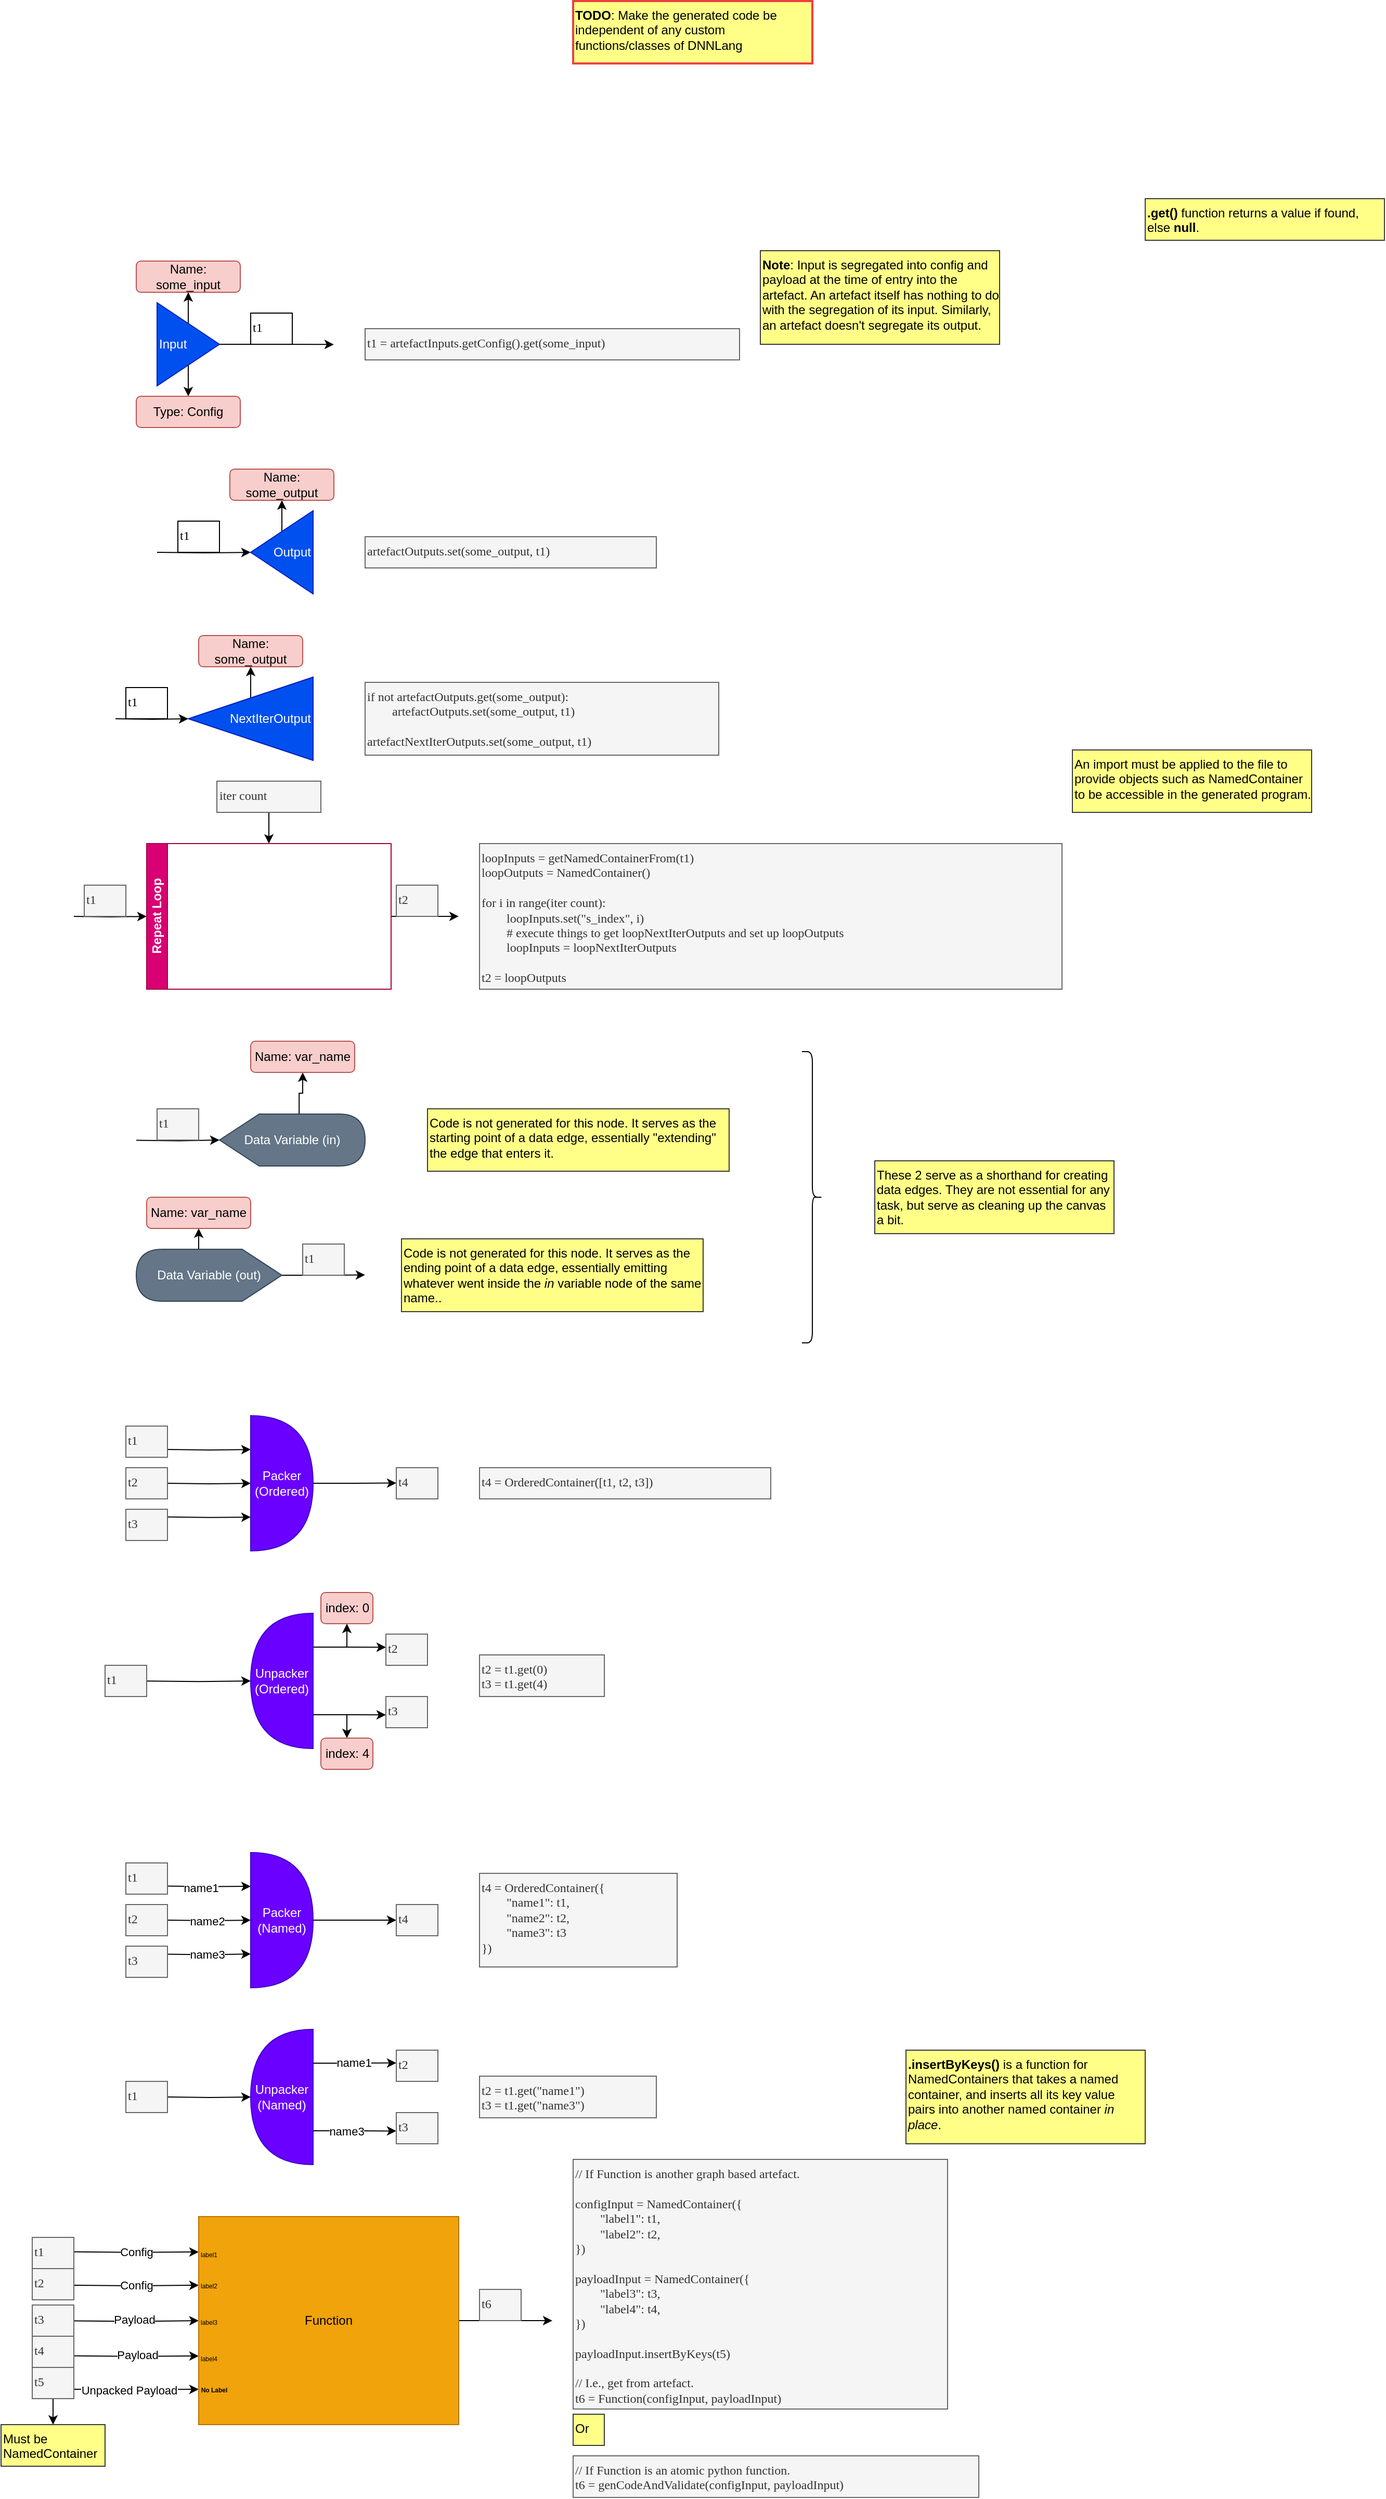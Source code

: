 <mxfile version="21.8.2" type="device">
  <diagram name="Page-1" id="nIpjQOiBv5imTvQujfP3">
    <mxGraphModel dx="677" dy="801" grid="1" gridSize="10" guides="1" tooltips="1" connect="1" arrows="1" fold="1" page="0" pageScale="1" pageWidth="850" pageHeight="1100" background="none" math="0" shadow="0">
      <root>
        <mxCell id="0" />
        <mxCell id="1" parent="0" />
        <mxCell id="iULWq3CGBZhYbpZMc_o--1" style="edgeStyle=orthogonalEdgeStyle;rounded=0;orthogonalLoop=1;jettySize=auto;html=1;exitX=1;exitY=0.5;exitDx=0;exitDy=0;" parent="1" source="eY1lrGhFP2gL3qBAUL6P-1" edge="1">
          <mxGeometry relative="1" as="geometry">
            <mxPoint x="370" y="240.19" as="targetPoint" />
          </mxGeometry>
        </mxCell>
        <mxCell id="iULWq3CGBZhYbpZMc_o--4" style="edgeStyle=orthogonalEdgeStyle;rounded=0;orthogonalLoop=1;jettySize=auto;html=1;exitX=0.5;exitY=0;exitDx=0;exitDy=0;" parent="1" source="eY1lrGhFP2gL3qBAUL6P-1" target="iULWq3CGBZhYbpZMc_o--3" edge="1">
          <mxGeometry relative="1" as="geometry" />
        </mxCell>
        <mxCell id="iULWq3CGBZhYbpZMc_o--6" style="edgeStyle=orthogonalEdgeStyle;rounded=0;orthogonalLoop=1;jettySize=auto;html=1;exitX=0.5;exitY=1;exitDx=0;exitDy=0;entryX=0.5;entryY=0;entryDx=0;entryDy=0;" parent="1" source="eY1lrGhFP2gL3qBAUL6P-1" target="iULWq3CGBZhYbpZMc_o--5" edge="1">
          <mxGeometry relative="1" as="geometry" />
        </mxCell>
        <mxCell id="eY1lrGhFP2gL3qBAUL6P-1" value="Input" style="triangle;whiteSpace=wrap;html=1;align=left;fillColor=#0050ef;fontColor=#ffffff;strokeColor=#001DBC;" parent="1" vertex="1">
          <mxGeometry x="200" y="200" width="60" height="80" as="geometry" />
        </mxCell>
        <mxCell id="iULWq3CGBZhYbpZMc_o--2" value="t1" style="text;html=1;strokeColor=default;fillColor=none;align=left;verticalAlign=top;whiteSpace=wrap;rounded=0;autosize=1;fontFamily=Lucida Console;" parent="1" vertex="1">
          <mxGeometry x="290" y="210" width="40" height="30" as="geometry" />
        </mxCell>
        <mxCell id="iULWq3CGBZhYbpZMc_o--3" value="Name: some_input" style="rounded=1;whiteSpace=wrap;html=1;fillColor=#f8cecc;strokeColor=#b85450;" parent="1" vertex="1">
          <mxGeometry x="180" y="160" width="100" height="30" as="geometry" />
        </mxCell>
        <mxCell id="iULWq3CGBZhYbpZMc_o--5" value="Type: Config" style="rounded=1;whiteSpace=wrap;html=1;fillColor=#f8cecc;strokeColor=#b85450;" parent="1" vertex="1">
          <mxGeometry x="180" y="290" width="100" height="30" as="geometry" />
        </mxCell>
        <mxCell id="iULWq3CGBZhYbpZMc_o--7" value="t1 = artefactInputs.getConfig().get(some_input)" style="text;html=1;align=left;verticalAlign=top;whiteSpace=wrap;rounded=0;autosize=1;fontFamily=Lucida Console;fillColor=#f5f5f5;fontColor=#333333;strokeColor=#666666;" parent="1" vertex="1">
          <mxGeometry x="400" y="225" width="360" height="30" as="geometry" />
        </mxCell>
        <mxCell id="iULWq3CGBZhYbpZMc_o--10" style="edgeStyle=orthogonalEdgeStyle;rounded=0;orthogonalLoop=1;jettySize=auto;html=1;exitX=0.5;exitY=1;exitDx=0;exitDy=0;entryX=0.5;entryY=1;entryDx=0;entryDy=0;" parent="1" source="iULWq3CGBZhYbpZMc_o--8" target="iULWq3CGBZhYbpZMc_o--9" edge="1">
          <mxGeometry relative="1" as="geometry" />
        </mxCell>
        <mxCell id="iULWq3CGBZhYbpZMc_o--12" style="edgeStyle=orthogonalEdgeStyle;rounded=0;orthogonalLoop=1;jettySize=auto;html=1;exitX=1;exitY=0.5;exitDx=0;exitDy=0;entryX=1;entryY=0.5;entryDx=0;entryDy=0;" parent="1" target="iULWq3CGBZhYbpZMc_o--8" edge="1">
          <mxGeometry relative="1" as="geometry">
            <mxPoint x="200.0" y="440.0" as="sourcePoint" />
          </mxGeometry>
        </mxCell>
        <mxCell id="iULWq3CGBZhYbpZMc_o--8" value="Output" style="triangle;whiteSpace=wrap;html=1;direction=west;align=right;fillColor=#0050ef;fontColor=#ffffff;strokeColor=#001DBC;" parent="1" vertex="1">
          <mxGeometry x="290" y="400" width="60" height="80" as="geometry" />
        </mxCell>
        <mxCell id="iULWq3CGBZhYbpZMc_o--9" value="Name: some_output" style="rounded=1;whiteSpace=wrap;html=1;fillColor=#f8cecc;strokeColor=#b85450;" parent="1" vertex="1">
          <mxGeometry x="270" y="360" width="100" height="30" as="geometry" />
        </mxCell>
        <mxCell id="iULWq3CGBZhYbpZMc_o--13" value="t1" style="text;html=1;strokeColor=default;fillColor=none;align=left;verticalAlign=top;whiteSpace=wrap;rounded=0;autosize=1;fontFamily=Lucida Console;" parent="1" vertex="1">
          <mxGeometry x="220" y="410" width="40" height="30" as="geometry" />
        </mxCell>
        <mxCell id="iULWq3CGBZhYbpZMc_o--15" value="&lt;b&gt;Note&lt;/b&gt;: Input is segregated into config and payload at the time of entry into the artefact. An artefact itself has nothing to do with the segregation of its input. Similarly, an artefact doesn&#39;t segregate its output." style="text;html=1;strokeColor=#36393d;fillColor=#ffff88;align=left;verticalAlign=top;whiteSpace=wrap;rounded=0;fixedWidth=1;autosize=1;" parent="1" vertex="1">
          <mxGeometry x="780" y="150" width="230" height="90" as="geometry" />
        </mxCell>
        <mxCell id="iULWq3CGBZhYbpZMc_o--19" value="artefactOutputs.set(some_output, t1)" style="text;html=1;align=left;verticalAlign=top;whiteSpace=wrap;rounded=0;autosize=1;fontFamily=Lucida Console;fillColor=#f5f5f5;fontColor=#333333;strokeColor=#666666;" parent="1" vertex="1">
          <mxGeometry x="400" y="425" width="280" height="30" as="geometry" />
        </mxCell>
        <mxCell id="iULWq3CGBZhYbpZMc_o--22" style="edgeStyle=orthogonalEdgeStyle;rounded=0;orthogonalLoop=1;jettySize=auto;html=1;exitX=0.5;exitY=1;exitDx=0;exitDy=0;entryX=0.5;entryY=1;entryDx=0;entryDy=0;" parent="1" source="iULWq3CGBZhYbpZMc_o--20" target="iULWq3CGBZhYbpZMc_o--21" edge="1">
          <mxGeometry relative="1" as="geometry" />
        </mxCell>
        <mxCell id="iULWq3CGBZhYbpZMc_o--23" style="edgeStyle=orthogonalEdgeStyle;rounded=0;orthogonalLoop=1;jettySize=auto;html=1;entryX=1;entryY=0.5;entryDx=0;entryDy=0;" parent="1" target="iULWq3CGBZhYbpZMc_o--20" edge="1">
          <mxGeometry relative="1" as="geometry">
            <mxPoint x="160" y="600" as="sourcePoint" />
          </mxGeometry>
        </mxCell>
        <mxCell id="iULWq3CGBZhYbpZMc_o--20" value="NextIterOutput" style="triangle;whiteSpace=wrap;html=1;direction=west;align=right;fillColor=#0050ef;fontColor=#ffffff;strokeColor=#001DBC;" parent="1" vertex="1">
          <mxGeometry x="230" y="560" width="120" height="80" as="geometry" />
        </mxCell>
        <mxCell id="iULWq3CGBZhYbpZMc_o--21" value="Name: some_output" style="rounded=1;whiteSpace=wrap;html=1;fillColor=#f8cecc;strokeColor=#b85450;" parent="1" vertex="1">
          <mxGeometry x="240" y="520" width="100" height="30" as="geometry" />
        </mxCell>
        <mxCell id="iULWq3CGBZhYbpZMc_o--24" value="t1" style="text;html=1;strokeColor=default;fillColor=none;align=left;verticalAlign=top;whiteSpace=wrap;rounded=0;autosize=1;fontFamily=Lucida Console;" parent="1" vertex="1">
          <mxGeometry x="170" y="570" width="40" height="30" as="geometry" />
        </mxCell>
        <mxCell id="iULWq3CGBZhYbpZMc_o--25" value="if not artefactOutputs.get(some_output):&lt;br&gt;&lt;span style=&quot;white-space: pre;&quot;&gt;&#x9;&lt;/span&gt;artefactOutputs.set(some_output, t1)&lt;br&gt;&lt;br&gt;artefactNextIterOutputs.set(some_output, t1)" style="text;html=1;align=left;verticalAlign=top;whiteSpace=wrap;rounded=0;autosize=1;fontFamily=Lucida Console;fillColor=#f5f5f5;fontColor=#333333;strokeColor=#666666;" parent="1" vertex="1">
          <mxGeometry x="400" y="565" width="340" height="70" as="geometry" />
        </mxCell>
        <mxCell id="iULWq3CGBZhYbpZMc_o--27" style="edgeStyle=orthogonalEdgeStyle;rounded=0;orthogonalLoop=1;jettySize=auto;html=1;entryX=0;entryY=0.5;entryDx=0;entryDy=0;" parent="1" target="iULWq3CGBZhYbpZMc_o--26" edge="1">
          <mxGeometry relative="1" as="geometry">
            <mxPoint x="120" y="790" as="sourcePoint" />
          </mxGeometry>
        </mxCell>
        <mxCell id="iULWq3CGBZhYbpZMc_o--30" style="edgeStyle=orthogonalEdgeStyle;rounded=0;orthogonalLoop=1;jettySize=auto;html=1;entryX=0.5;entryY=0;entryDx=0;entryDy=0;" parent="1" source="iULWq3CGBZhYbpZMc_o--31" target="iULWq3CGBZhYbpZMc_o--26" edge="1">
          <mxGeometry relative="1" as="geometry">
            <mxPoint x="307.676" y="690" as="sourcePoint" />
          </mxGeometry>
        </mxCell>
        <mxCell id="iULWq3CGBZhYbpZMc_o--32" style="edgeStyle=orthogonalEdgeStyle;rounded=0;orthogonalLoop=1;jettySize=auto;html=1;exitX=1;exitY=0.5;exitDx=0;exitDy=0;" parent="1" source="iULWq3CGBZhYbpZMc_o--26" edge="1">
          <mxGeometry relative="1" as="geometry">
            <mxPoint x="490" y="789.946" as="targetPoint" />
          </mxGeometry>
        </mxCell>
        <mxCell id="iULWq3CGBZhYbpZMc_o--26" value="Repeat Loop" style="swimlane;html=1;startSize=20;horizontal=0;childLayout=flowLayout;flowOrientation=west;resizable=1;interRankCellSpacing=50;containerType=tree;fontSize=12;container=1;autosize=0;fillColor=#d80073;fontColor=#ffffff;strokeColor=#A50040;" parent="1" vertex="1">
          <mxGeometry x="190" y="720" width="235" height="140" as="geometry" />
        </mxCell>
        <mxCell id="iULWq3CGBZhYbpZMc_o--29" value="t1" style="text;html=1;align=left;verticalAlign=top;whiteSpace=wrap;rounded=0;autosize=1;fontFamily=Lucida Console;fillColor=#f5f5f5;fontColor=#333333;strokeColor=#666666;" parent="1" vertex="1">
          <mxGeometry x="130" y="760" width="40" height="30" as="geometry" />
        </mxCell>
        <mxCell id="iULWq3CGBZhYbpZMc_o--31" value="iter count" style="text;html=1;align=left;verticalAlign=top;whiteSpace=wrap;rounded=0;autosize=1;fontFamily=Lucida Console;fillColor=#f5f5f5;fontColor=#333333;strokeColor=#666666;" parent="1" vertex="1">
          <mxGeometry x="257.5" y="660" width="100" height="30" as="geometry" />
        </mxCell>
        <mxCell id="iULWq3CGBZhYbpZMc_o--33" value="t2" style="text;html=1;align=left;verticalAlign=top;whiteSpace=wrap;rounded=0;autosize=1;fontFamily=Lucida Console;fillColor=#f5f5f5;fontColor=#333333;strokeColor=#666666;" parent="1" vertex="1">
          <mxGeometry x="430" y="760" width="40" height="30" as="geometry" />
        </mxCell>
        <mxCell id="KYDXhJNtzKRblSfzjD3v-1" value="loopInputs = getNamedContainerFrom(t1)&lt;br&gt;loopOutputs = NamedContainer()&lt;br&gt;&lt;br&gt;for i in range(iter count):&lt;br&gt;&lt;span style=&quot;white-space: pre;&quot;&gt;&#x9;&lt;/span&gt;loopInputs.set(&quot;s_index&quot;, i)&lt;br&gt;&lt;span style=&quot;white-space: pre;&quot;&gt;&#x9;&lt;/span&gt;# execute things to get loopNextIterOutputs and set up loopOutputs&lt;br&gt;&lt;span style=&quot;white-space: pre;&quot;&gt;&#x9;&lt;/span&gt;loopInputs = loopNextIterOutputs&lt;br&gt;&lt;br&gt;t2 = loopOutputs" style="text;html=1;align=left;verticalAlign=top;whiteSpace=wrap;rounded=0;autosize=1;fontFamily=Lucida Console;fillColor=#f5f5f5;fontColor=#333333;strokeColor=#666666;" vertex="1" parent="1">
          <mxGeometry x="510" y="720" width="560" height="140" as="geometry" />
        </mxCell>
        <mxCell id="KYDXhJNtzKRblSfzjD3v-3" value="An import must be applied to the file to provide objects such as NamedContainer to be accessible in the generated program." style="text;html=1;strokeColor=#36393d;fillColor=#ffff88;align=left;verticalAlign=top;whiteSpace=wrap;rounded=0;fixedWidth=1;autosize=1;" vertex="1" parent="1">
          <mxGeometry x="1080" y="630" width="230" height="60" as="geometry" />
        </mxCell>
        <mxCell id="KYDXhJNtzKRblSfzjD3v-5" style="edgeStyle=orthogonalEdgeStyle;rounded=0;orthogonalLoop=1;jettySize=auto;html=1;exitX=0;exitY=0.5;exitDx=0;exitDy=0;exitPerimeter=0;entryX=0;entryY=0.5;entryDx=0;entryDy=0;entryPerimeter=0;" edge="1" parent="1" target="KYDXhJNtzKRblSfzjD3v-4">
          <mxGeometry relative="1" as="geometry">
            <mxPoint x="180" y="1005.19" as="sourcePoint" />
          </mxGeometry>
        </mxCell>
        <mxCell id="KYDXhJNtzKRblSfzjD3v-7" style="edgeStyle=orthogonalEdgeStyle;rounded=0;orthogonalLoop=1;jettySize=auto;html=1;exitX=0;exitY=0;exitDx=76.591;exitDy=0;exitPerimeter=0;" edge="1" parent="1" source="KYDXhJNtzKRblSfzjD3v-4" target="KYDXhJNtzKRblSfzjD3v-6">
          <mxGeometry relative="1" as="geometry" />
        </mxCell>
        <mxCell id="KYDXhJNtzKRblSfzjD3v-4" value="Data Variable (in)" style="shape=display;whiteSpace=wrap;html=1;fillColor=#647687;strokeColor=#314354;fontColor=#ffffff;size=0.273;" vertex="1" parent="1">
          <mxGeometry x="260" y="980" width="140" height="50" as="geometry" />
        </mxCell>
        <mxCell id="KYDXhJNtzKRblSfzjD3v-6" value="Name: var_name" style="rounded=1;whiteSpace=wrap;html=1;fillColor=#f8cecc;strokeColor=#b85450;" vertex="1" parent="1">
          <mxGeometry x="290" y="910" width="100" height="30" as="geometry" />
        </mxCell>
        <mxCell id="KYDXhJNtzKRblSfzjD3v-12" value="Code is not generated for this node. It serves as the starting point of a data edge, essentially &quot;extending&quot; the edge that enters it." style="text;html=1;strokeColor=#36393d;fillColor=#ffff88;align=left;verticalAlign=top;whiteSpace=wrap;rounded=0;fixedWidth=1;autosize=1;" vertex="1" parent="1">
          <mxGeometry x="460" y="975" width="290" height="60" as="geometry" />
        </mxCell>
        <mxCell id="KYDXhJNtzKRblSfzjD3v-14" style="edgeStyle=orthogonalEdgeStyle;rounded=0;orthogonalLoop=1;jettySize=auto;html=1;exitX=0;exitY=0.5;exitDx=0;exitDy=0;exitPerimeter=0;" edge="1" parent="1" source="KYDXhJNtzKRblSfzjD3v-13">
          <mxGeometry relative="1" as="geometry">
            <mxPoint x="400" y="1134.714" as="targetPoint" />
          </mxGeometry>
        </mxCell>
        <mxCell id="KYDXhJNtzKRblSfzjD3v-16" style="edgeStyle=orthogonalEdgeStyle;rounded=0;orthogonalLoop=1;jettySize=auto;html=1;exitX=0;exitY=0;exitDx=76.591;exitDy=50;exitPerimeter=0;entryX=0.5;entryY=1;entryDx=0;entryDy=0;" edge="1" parent="1" source="KYDXhJNtzKRblSfzjD3v-13" target="KYDXhJNtzKRblSfzjD3v-15">
          <mxGeometry relative="1" as="geometry" />
        </mxCell>
        <mxCell id="KYDXhJNtzKRblSfzjD3v-13" value="Data Variable (out)" style="shape=display;whiteSpace=wrap;html=1;fillColor=#647687;strokeColor=#314354;fontColor=#ffffff;size=0.273;direction=west;" vertex="1" parent="1">
          <mxGeometry x="180" y="1110" width="140" height="50" as="geometry" />
        </mxCell>
        <mxCell id="KYDXhJNtzKRblSfzjD3v-15" value="Name: var_name" style="rounded=1;whiteSpace=wrap;html=1;fillColor=#f8cecc;strokeColor=#b85450;" vertex="1" parent="1">
          <mxGeometry x="190" y="1060" width="100" height="30" as="geometry" />
        </mxCell>
        <mxCell id="KYDXhJNtzKRblSfzjD3v-17" value="t1" style="text;html=1;align=left;verticalAlign=top;whiteSpace=wrap;rounded=0;autosize=1;fontFamily=Lucida Console;fillColor=#f5f5f5;fontColor=#333333;strokeColor=#666666;" vertex="1" parent="1">
          <mxGeometry x="200" y="975" width="40" height="30" as="geometry" />
        </mxCell>
        <mxCell id="KYDXhJNtzKRblSfzjD3v-18" value="t1" style="text;html=1;align=left;verticalAlign=top;whiteSpace=wrap;rounded=0;autosize=1;fontFamily=Lucida Console;fillColor=#f5f5f5;fontColor=#333333;strokeColor=#666666;" vertex="1" parent="1">
          <mxGeometry x="340" y="1105" width="40" height="30" as="geometry" />
        </mxCell>
        <mxCell id="KYDXhJNtzKRblSfzjD3v-19" value="Code is not generated for this node. It serves as the ending point of a data edge, essentially emitting whatever went inside the &lt;i&gt;in&lt;/i&gt;&amp;nbsp;variable node of the same name.." style="text;html=1;strokeColor=#36393d;fillColor=#ffff88;align=left;verticalAlign=top;whiteSpace=wrap;rounded=0;fixedWidth=1;autosize=1;" vertex="1" parent="1">
          <mxGeometry x="435" y="1100" width="290" height="70" as="geometry" />
        </mxCell>
        <mxCell id="KYDXhJNtzKRblSfzjD3v-20" value="" style="shape=curlyBracket;whiteSpace=wrap;html=1;rounded=1;flipH=1;labelPosition=right;verticalLabelPosition=middle;align=left;verticalAlign=middle;" vertex="1" parent="1">
          <mxGeometry x="820" y="920" width="20" height="280" as="geometry" />
        </mxCell>
        <mxCell id="KYDXhJNtzKRblSfzjD3v-21" value="These 2 serve as a shorthand for creating data edges. They are not essential for any task, but serve as cleaning up the canvas a bit." style="text;html=1;strokeColor=#36393d;fillColor=#ffff88;align=left;verticalAlign=top;whiteSpace=wrap;rounded=0;fixedWidth=1;autosize=1;" vertex="1" parent="1">
          <mxGeometry x="890" y="1025" width="230" height="70" as="geometry" />
        </mxCell>
        <mxCell id="KYDXhJNtzKRblSfzjD3v-24" style="edgeStyle=orthogonalEdgeStyle;rounded=0;orthogonalLoop=1;jettySize=auto;html=1;exitX=0;exitY=0.25;exitDx=0;exitDy=0;exitPerimeter=0;entryX=0;entryY=0.25;entryDx=0;entryDy=0;entryPerimeter=0;" edge="1" parent="1" target="KYDXhJNtzKRblSfzjD3v-22">
          <mxGeometry relative="1" as="geometry">
            <mxPoint x="210" y="1302.541" as="sourcePoint" />
          </mxGeometry>
        </mxCell>
        <mxCell id="KYDXhJNtzKRblSfzjD3v-25" style="edgeStyle=orthogonalEdgeStyle;rounded=0;orthogonalLoop=1;jettySize=auto;html=1;exitX=0;exitY=0.5;exitDx=0;exitDy=0;exitPerimeter=0;entryX=0;entryY=0.5;entryDx=0;entryDy=0;entryPerimeter=0;" edge="1" parent="1" target="KYDXhJNtzKRblSfzjD3v-22">
          <mxGeometry relative="1" as="geometry">
            <mxPoint x="210" y="1334.973" as="sourcePoint" />
          </mxGeometry>
        </mxCell>
        <mxCell id="KYDXhJNtzKRblSfzjD3v-26" style="edgeStyle=orthogonalEdgeStyle;rounded=0;orthogonalLoop=1;jettySize=auto;html=1;exitX=0;exitY=0.75;exitDx=0;exitDy=0;exitPerimeter=0;entryX=0;entryY=0.75;entryDx=0;entryDy=0;entryPerimeter=0;" edge="1" parent="1" target="KYDXhJNtzKRblSfzjD3v-22">
          <mxGeometry relative="1" as="geometry">
            <mxPoint x="210" y="1367.405" as="sourcePoint" />
          </mxGeometry>
        </mxCell>
        <mxCell id="KYDXhJNtzKRblSfzjD3v-30" style="edgeStyle=orthogonalEdgeStyle;rounded=0;orthogonalLoop=1;jettySize=auto;html=1;exitX=1;exitY=0.5;exitDx=0;exitDy=0;exitPerimeter=0;" edge="1" parent="1" source="KYDXhJNtzKRblSfzjD3v-22">
          <mxGeometry relative="1" as="geometry">
            <mxPoint x="430" y="1334.759" as="targetPoint" />
          </mxGeometry>
        </mxCell>
        <mxCell id="KYDXhJNtzKRblSfzjD3v-22" value="Packer&lt;br&gt;(Ordered)" style="shape=or;whiteSpace=wrap;html=1;fillColor=#6a00ff;fontColor=#ffffff;strokeColor=#3700CC;" vertex="1" parent="1">
          <mxGeometry x="290" y="1270" width="60" height="130" as="geometry" />
        </mxCell>
        <mxCell id="KYDXhJNtzKRblSfzjD3v-27" value="t1" style="text;html=1;align=left;verticalAlign=top;whiteSpace=wrap;rounded=0;autosize=1;fontFamily=Lucida Console;fillColor=#f5f5f5;fontColor=#333333;strokeColor=#666666;" vertex="1" parent="1">
          <mxGeometry x="170" y="1280" width="40" height="30" as="geometry" />
        </mxCell>
        <mxCell id="KYDXhJNtzKRblSfzjD3v-28" value="t2" style="text;html=1;align=left;verticalAlign=top;whiteSpace=wrap;rounded=0;autosize=1;fontFamily=Lucida Console;fillColor=#f5f5f5;fontColor=#333333;strokeColor=#666666;" vertex="1" parent="1">
          <mxGeometry x="170" y="1320" width="40" height="30" as="geometry" />
        </mxCell>
        <mxCell id="KYDXhJNtzKRblSfzjD3v-29" value="t3" style="text;html=1;align=left;verticalAlign=top;whiteSpace=wrap;rounded=0;autosize=1;fontFamily=Lucida Console;fillColor=#f5f5f5;fontColor=#333333;strokeColor=#666666;" vertex="1" parent="1">
          <mxGeometry x="170" y="1360" width="40" height="30" as="geometry" />
        </mxCell>
        <mxCell id="KYDXhJNtzKRblSfzjD3v-31" value="t4" style="text;html=1;align=left;verticalAlign=top;whiteSpace=wrap;rounded=0;autosize=1;fontFamily=Lucida Console;fillColor=#f5f5f5;fontColor=#333333;strokeColor=#666666;" vertex="1" parent="1">
          <mxGeometry x="430" y="1320" width="40" height="30" as="geometry" />
        </mxCell>
        <mxCell id="KYDXhJNtzKRblSfzjD3v-32" value="t4 = OrderedContainer([t1, t2, t3])" style="text;html=1;align=left;verticalAlign=top;whiteSpace=wrap;rounded=0;autosize=1;fontFamily=Lucida Console;fillColor=#f5f5f5;fontColor=#333333;strokeColor=#666666;" vertex="1" parent="1">
          <mxGeometry x="510" y="1320" width="280" height="30" as="geometry" />
        </mxCell>
        <mxCell id="KYDXhJNtzKRblSfzjD3v-33" value="&lt;b&gt;TODO&lt;/b&gt;: Make the generated code be independent of any custom functions/classes of DNNLang" style="text;html=1;strokeColor=#ee3f3f;fillColor=#ffff88;align=left;verticalAlign=top;whiteSpace=wrap;rounded=0;fixedWidth=1;autosize=1;strokeWidth=2;" vertex="1" parent="1">
          <mxGeometry x="600" y="-90" width="230" height="60" as="geometry" />
        </mxCell>
        <mxCell id="KYDXhJNtzKRblSfzjD3v-35" style="edgeStyle=orthogonalEdgeStyle;rounded=0;orthogonalLoop=1;jettySize=auto;html=1;exitX=1;exitY=0.5;exitDx=0;exitDy=0;exitPerimeter=0;entryX=1;entryY=0.5;entryDx=0;entryDy=0;entryPerimeter=0;" edge="1" parent="1" target="KYDXhJNtzKRblSfzjD3v-34">
          <mxGeometry relative="1" as="geometry">
            <mxPoint x="190" y="1525.125" as="sourcePoint" />
          </mxGeometry>
        </mxCell>
        <mxCell id="KYDXhJNtzKRblSfzjD3v-36" style="edgeStyle=orthogonalEdgeStyle;rounded=0;orthogonalLoop=1;jettySize=auto;html=1;exitX=0;exitY=0.75;exitDx=0;exitDy=0;exitPerimeter=0;" edge="1" parent="1" source="KYDXhJNtzKRblSfzjD3v-34">
          <mxGeometry relative="1" as="geometry">
            <mxPoint x="420" y="1492.625" as="targetPoint" />
          </mxGeometry>
        </mxCell>
        <mxCell id="KYDXhJNtzKRblSfzjD3v-37" style="edgeStyle=orthogonalEdgeStyle;rounded=0;orthogonalLoop=1;jettySize=auto;html=1;exitX=0;exitY=0.25;exitDx=0;exitDy=0;exitPerimeter=0;" edge="1" parent="1" source="KYDXhJNtzKRblSfzjD3v-34">
          <mxGeometry relative="1" as="geometry">
            <mxPoint x="420" y="1557.625" as="targetPoint" />
          </mxGeometry>
        </mxCell>
        <mxCell id="KYDXhJNtzKRblSfzjD3v-42" style="edgeStyle=orthogonalEdgeStyle;rounded=0;orthogonalLoop=1;jettySize=auto;html=1;exitX=0;exitY=0.75;exitDx=0;exitDy=0;exitPerimeter=0;entryX=0.5;entryY=1;entryDx=0;entryDy=0;" edge="1" parent="1" source="KYDXhJNtzKRblSfzjD3v-34" target="KYDXhJNtzKRblSfzjD3v-41">
          <mxGeometry relative="1" as="geometry" />
        </mxCell>
        <mxCell id="KYDXhJNtzKRblSfzjD3v-44" style="edgeStyle=orthogonalEdgeStyle;rounded=0;orthogonalLoop=1;jettySize=auto;html=1;exitX=0;exitY=0.25;exitDx=0;exitDy=0;exitPerimeter=0;entryX=0.5;entryY=0;entryDx=0;entryDy=0;" edge="1" parent="1" source="KYDXhJNtzKRblSfzjD3v-34" target="KYDXhJNtzKRblSfzjD3v-43">
          <mxGeometry relative="1" as="geometry" />
        </mxCell>
        <mxCell id="KYDXhJNtzKRblSfzjD3v-34" value="Unpacker&lt;br&gt;(Ordered)" style="shape=or;whiteSpace=wrap;html=1;fillColor=#6a00ff;fontColor=#ffffff;strokeColor=#3700CC;direction=west;" vertex="1" parent="1">
          <mxGeometry x="290" y="1460" width="60" height="130" as="geometry" />
        </mxCell>
        <mxCell id="KYDXhJNtzKRblSfzjD3v-38" value="t1" style="text;html=1;align=left;verticalAlign=top;whiteSpace=wrap;rounded=0;autosize=1;fontFamily=Lucida Console;fillColor=#f5f5f5;fontColor=#333333;strokeColor=#666666;" vertex="1" parent="1">
          <mxGeometry x="150" y="1510" width="40" height="30" as="geometry" />
        </mxCell>
        <mxCell id="KYDXhJNtzKRblSfzjD3v-39" value="t2" style="text;html=1;align=left;verticalAlign=top;whiteSpace=wrap;rounded=0;autosize=1;fontFamily=Lucida Console;fillColor=#f5f5f5;fontColor=#333333;strokeColor=#666666;" vertex="1" parent="1">
          <mxGeometry x="420" y="1480" width="40" height="30" as="geometry" />
        </mxCell>
        <mxCell id="KYDXhJNtzKRblSfzjD3v-40" value="t3" style="text;html=1;align=left;verticalAlign=top;whiteSpace=wrap;rounded=0;autosize=1;fontFamily=Lucida Console;fillColor=#f5f5f5;fontColor=#333333;strokeColor=#666666;" vertex="1" parent="1">
          <mxGeometry x="420" y="1540" width="40" height="30" as="geometry" />
        </mxCell>
        <mxCell id="KYDXhJNtzKRblSfzjD3v-41" value="index: 0" style="rounded=1;whiteSpace=wrap;html=1;fillColor=#f8cecc;strokeColor=#b85450;" vertex="1" parent="1">
          <mxGeometry x="357.5" y="1440" width="50" height="30" as="geometry" />
        </mxCell>
        <mxCell id="KYDXhJNtzKRblSfzjD3v-43" value="index: 4" style="rounded=1;whiteSpace=wrap;html=1;fillColor=#f8cecc;strokeColor=#b85450;" vertex="1" parent="1">
          <mxGeometry x="357.5" y="1580" width="50" height="30" as="geometry" />
        </mxCell>
        <mxCell id="KYDXhJNtzKRblSfzjD3v-45" value="t2 = t1.get(0)&lt;br&gt;t3 = t1.get(4)" style="text;html=1;align=left;verticalAlign=top;whiteSpace=wrap;rounded=0;autosize=1;fontFamily=Lucida Console;fillColor=#f5f5f5;fontColor=#333333;strokeColor=#666666;" vertex="1" parent="1">
          <mxGeometry x="510" y="1500" width="120" height="40" as="geometry" />
        </mxCell>
        <mxCell id="KYDXhJNtzKRblSfzjD3v-48" style="edgeStyle=orthogonalEdgeStyle;rounded=0;orthogonalLoop=1;jettySize=auto;html=1;exitX=0;exitY=0.25;exitDx=0;exitDy=0;exitPerimeter=0;entryX=0;entryY=0.25;entryDx=0;entryDy=0;entryPerimeter=0;" edge="1" parent="1" target="KYDXhJNtzKRblSfzjD3v-46">
          <mxGeometry relative="1" as="geometry">
            <mxPoint x="210" y="1722.273" as="sourcePoint" />
          </mxGeometry>
        </mxCell>
        <mxCell id="KYDXhJNtzKRblSfzjD3v-62" value="name1" style="edgeLabel;html=1;align=center;verticalAlign=middle;resizable=0;points=[];" vertex="1" connectable="0" parent="KYDXhJNtzKRblSfzjD3v-48">
          <mxGeometry x="-0.221" y="-1" relative="1" as="geometry">
            <mxPoint as="offset" />
          </mxGeometry>
        </mxCell>
        <mxCell id="KYDXhJNtzKRblSfzjD3v-49" style="edgeStyle=orthogonalEdgeStyle;rounded=0;orthogonalLoop=1;jettySize=auto;html=1;exitX=0;exitY=0.5;exitDx=0;exitDy=0;exitPerimeter=0;entryX=0;entryY=0.5;entryDx=0;entryDy=0;entryPerimeter=0;" edge="1" parent="1" target="KYDXhJNtzKRblSfzjD3v-46">
          <mxGeometry relative="1" as="geometry">
            <mxPoint x="210" y="1755" as="sourcePoint" />
          </mxGeometry>
        </mxCell>
        <mxCell id="KYDXhJNtzKRblSfzjD3v-63" value="name2" style="edgeLabel;html=1;align=center;verticalAlign=middle;resizable=0;points=[];" vertex="1" connectable="0" parent="KYDXhJNtzKRblSfzjD3v-49">
          <mxGeometry x="-0.072" relative="1" as="geometry">
            <mxPoint as="offset" />
          </mxGeometry>
        </mxCell>
        <mxCell id="KYDXhJNtzKRblSfzjD3v-50" style="edgeStyle=orthogonalEdgeStyle;rounded=0;orthogonalLoop=1;jettySize=auto;html=1;exitX=0;exitY=0.75;exitDx=0;exitDy=0;exitPerimeter=0;entryX=0;entryY=0.75;entryDx=0;entryDy=0;entryPerimeter=0;" edge="1" parent="1" target="KYDXhJNtzKRblSfzjD3v-46">
          <mxGeometry relative="1" as="geometry">
            <mxPoint x="210" y="1787.727" as="sourcePoint" />
          </mxGeometry>
        </mxCell>
        <mxCell id="KYDXhJNtzKRblSfzjD3v-64" value="name3" style="edgeLabel;html=1;align=center;verticalAlign=middle;resizable=0;points=[];" vertex="1" connectable="0" parent="KYDXhJNtzKRblSfzjD3v-50">
          <mxGeometry x="-0.073" relative="1" as="geometry">
            <mxPoint as="offset" />
          </mxGeometry>
        </mxCell>
        <mxCell id="KYDXhJNtzKRblSfzjD3v-51" style="edgeStyle=orthogonalEdgeStyle;rounded=0;orthogonalLoop=1;jettySize=auto;html=1;exitX=1;exitY=0.5;exitDx=0;exitDy=0;exitPerimeter=0;" edge="1" parent="1" source="KYDXhJNtzKRblSfzjD3v-46">
          <mxGeometry relative="1" as="geometry">
            <mxPoint x="430" y="1755" as="targetPoint" />
          </mxGeometry>
        </mxCell>
        <mxCell id="KYDXhJNtzKRblSfzjD3v-46" value="Packer&lt;br&gt;(Named)" style="shape=or;whiteSpace=wrap;html=1;fillColor=#6a00ff;fontColor=#ffffff;strokeColor=#3700CC;" vertex="1" parent="1">
          <mxGeometry x="290" y="1690" width="60" height="130" as="geometry" />
        </mxCell>
        <mxCell id="KYDXhJNtzKRblSfzjD3v-52" style="edgeStyle=orthogonalEdgeStyle;rounded=0;orthogonalLoop=1;jettySize=auto;html=1;exitX=1;exitY=0.5;exitDx=0;exitDy=0;exitPerimeter=0;entryX=1;entryY=0.5;entryDx=0;entryDy=0;entryPerimeter=0;" edge="1" parent="1" target="KYDXhJNtzKRblSfzjD3v-47">
          <mxGeometry relative="1" as="geometry">
            <mxPoint x="210" y="1925.0" as="sourcePoint" />
          </mxGeometry>
        </mxCell>
        <mxCell id="KYDXhJNtzKRblSfzjD3v-53" style="edgeStyle=orthogonalEdgeStyle;rounded=0;orthogonalLoop=1;jettySize=auto;html=1;exitX=0;exitY=0.75;exitDx=0;exitDy=0;exitPerimeter=0;" edge="1" parent="1" source="KYDXhJNtzKRblSfzjD3v-47">
          <mxGeometry relative="1" as="geometry">
            <mxPoint x="430" y="1892.273" as="targetPoint" />
          </mxGeometry>
        </mxCell>
        <mxCell id="KYDXhJNtzKRblSfzjD3v-65" value="name1" style="edgeLabel;html=1;align=center;verticalAlign=middle;resizable=0;points=[];" vertex="1" connectable="0" parent="KYDXhJNtzKRblSfzjD3v-53">
          <mxGeometry x="-0.03" y="1" relative="1" as="geometry">
            <mxPoint as="offset" />
          </mxGeometry>
        </mxCell>
        <mxCell id="KYDXhJNtzKRblSfzjD3v-54" style="edgeStyle=orthogonalEdgeStyle;rounded=0;orthogonalLoop=1;jettySize=auto;html=1;exitX=0;exitY=0.25;exitDx=0;exitDy=0;exitPerimeter=0;" edge="1" parent="1" source="KYDXhJNtzKRblSfzjD3v-47">
          <mxGeometry relative="1" as="geometry">
            <mxPoint x="430" y="1957.727" as="targetPoint" />
          </mxGeometry>
        </mxCell>
        <mxCell id="KYDXhJNtzKRblSfzjD3v-66" value="name3" style="edgeLabel;html=1;align=center;verticalAlign=middle;resizable=0;points=[];" vertex="1" connectable="0" parent="KYDXhJNtzKRblSfzjD3v-54">
          <mxGeometry x="-0.207" relative="1" as="geometry">
            <mxPoint as="offset" />
          </mxGeometry>
        </mxCell>
        <mxCell id="KYDXhJNtzKRblSfzjD3v-47" value="Unpacker&lt;br&gt;(Named)" style="shape=or;whiteSpace=wrap;html=1;fillColor=#6a00ff;fontColor=#ffffff;strokeColor=#3700CC;direction=west;" vertex="1" parent="1">
          <mxGeometry x="290" y="1860" width="60" height="130" as="geometry" />
        </mxCell>
        <mxCell id="KYDXhJNtzKRblSfzjD3v-55" value="t4" style="text;html=1;align=left;verticalAlign=top;whiteSpace=wrap;rounded=0;autosize=1;fontFamily=Lucida Console;fillColor=#f5f5f5;fontColor=#333333;strokeColor=#666666;" vertex="1" parent="1">
          <mxGeometry x="430" y="1740" width="40" height="30" as="geometry" />
        </mxCell>
        <mxCell id="KYDXhJNtzKRblSfzjD3v-56" value="t1" style="text;html=1;align=left;verticalAlign=top;whiteSpace=wrap;rounded=0;autosize=1;fontFamily=Lucida Console;fillColor=#f5f5f5;fontColor=#333333;strokeColor=#666666;" vertex="1" parent="1">
          <mxGeometry x="170" y="1700" width="40" height="30" as="geometry" />
        </mxCell>
        <mxCell id="KYDXhJNtzKRblSfzjD3v-57" value="t2" style="text;html=1;align=left;verticalAlign=top;whiteSpace=wrap;rounded=0;autosize=1;fontFamily=Lucida Console;fillColor=#f5f5f5;fontColor=#333333;strokeColor=#666666;" vertex="1" parent="1">
          <mxGeometry x="170" y="1740" width="40" height="30" as="geometry" />
        </mxCell>
        <mxCell id="KYDXhJNtzKRblSfzjD3v-58" value="t3" style="text;html=1;align=left;verticalAlign=top;whiteSpace=wrap;rounded=0;autosize=1;fontFamily=Lucida Console;fillColor=#f5f5f5;fontColor=#333333;strokeColor=#666666;" vertex="1" parent="1">
          <mxGeometry x="170" y="1780" width="40" height="30" as="geometry" />
        </mxCell>
        <mxCell id="KYDXhJNtzKRblSfzjD3v-59" value="t1" style="text;html=1;align=left;verticalAlign=top;whiteSpace=wrap;rounded=0;autosize=1;fontFamily=Lucida Console;fillColor=#f5f5f5;fontColor=#333333;strokeColor=#666666;" vertex="1" parent="1">
          <mxGeometry x="170" y="1910" width="40" height="30" as="geometry" />
        </mxCell>
        <mxCell id="KYDXhJNtzKRblSfzjD3v-60" value="t2" style="text;html=1;align=left;verticalAlign=top;whiteSpace=wrap;rounded=0;autosize=1;fontFamily=Lucida Console;fillColor=#f5f5f5;fontColor=#333333;strokeColor=#666666;" vertex="1" parent="1">
          <mxGeometry x="430" y="1880" width="40" height="30" as="geometry" />
        </mxCell>
        <mxCell id="KYDXhJNtzKRblSfzjD3v-61" value="t3" style="text;html=1;align=left;verticalAlign=top;whiteSpace=wrap;rounded=0;autosize=1;fontFamily=Lucida Console;fillColor=#f5f5f5;fontColor=#333333;strokeColor=#666666;" vertex="1" parent="1">
          <mxGeometry x="430" y="1940" width="40" height="30" as="geometry" />
        </mxCell>
        <mxCell id="KYDXhJNtzKRblSfzjD3v-67" value="t2 = t1.get(&quot;name1&quot;)&lt;br&gt;t3 = t1.get(&quot;name3&quot;)" style="text;html=1;align=left;verticalAlign=top;whiteSpace=wrap;rounded=0;autosize=1;fontFamily=Lucida Console;fillColor=#f5f5f5;fontColor=#333333;strokeColor=#666666;" vertex="1" parent="1">
          <mxGeometry x="510" y="1905" width="170" height="40" as="geometry" />
        </mxCell>
        <mxCell id="KYDXhJNtzKRblSfzjD3v-68" value="t4 = OrderedContainer({&lt;br&gt;&lt;span style=&quot;white-space: pre;&quot;&gt;&#x9;&lt;/span&gt;&quot;name1&quot;: t1, &lt;br&gt;&lt;span style=&quot;white-space: pre;&quot;&gt;&#x9;&lt;/span&gt;&quot;name2&quot;: t2, &lt;br&gt;&lt;span style=&quot;white-space: pre;&quot;&gt;&#x9;&lt;/span&gt;&quot;name3&quot;: t3&lt;br&gt;})" style="text;html=1;align=left;verticalAlign=top;whiteSpace=wrap;rounded=0;autosize=1;fontFamily=Lucida Console;fillColor=#f5f5f5;fontColor=#333333;strokeColor=#666666;" vertex="1" parent="1">
          <mxGeometry x="510" y="1710" width="190" height="90" as="geometry" />
        </mxCell>
        <mxCell id="KYDXhJNtzKRblSfzjD3v-69" value="&lt;b&gt;.get() &lt;/b&gt;function returns a value if found, else &lt;b&gt;null&lt;/b&gt;." style="text;html=1;strokeColor=#36393d;fillColor=#ffff88;align=left;verticalAlign=top;whiteSpace=wrap;rounded=0;fixedWidth=1;autosize=1;" vertex="1" parent="1">
          <mxGeometry x="1150" y="100" width="230" height="40" as="geometry" />
        </mxCell>
        <mxCell id="KYDXhJNtzKRblSfzjD3v-85" style="edgeStyle=orthogonalEdgeStyle;rounded=0;orthogonalLoop=1;jettySize=auto;html=1;exitX=0;exitY=0.17;exitDx=0;exitDy=0;exitPerimeter=0;entryX=0;entryY=0.17;entryDx=0;entryDy=0;entryPerimeter=0;" edge="1" parent="1" target="KYDXhJNtzKRblSfzjD3v-71">
          <mxGeometry relative="1" as="geometry">
            <mxPoint x="120" y="2073.857" as="sourcePoint" />
          </mxGeometry>
        </mxCell>
        <mxCell id="KYDXhJNtzKRblSfzjD3v-90" value="Config" style="edgeLabel;html=1;align=center;verticalAlign=middle;resizable=0;points=[];" vertex="1" connectable="0" parent="KYDXhJNtzKRblSfzjD3v-85">
          <mxGeometry x="-0.011" y="1" relative="1" as="geometry">
            <mxPoint as="offset" />
          </mxGeometry>
        </mxCell>
        <mxCell id="KYDXhJNtzKRblSfzjD3v-86" style="edgeStyle=orthogonalEdgeStyle;rounded=0;orthogonalLoop=1;jettySize=auto;html=1;exitX=0;exitY=0.33;exitDx=0;exitDy=0;exitPerimeter=0;entryX=0;entryY=0.33;entryDx=0;entryDy=0;entryPerimeter=0;" edge="1" parent="1" target="KYDXhJNtzKRblSfzjD3v-71">
          <mxGeometry relative="1" as="geometry">
            <mxPoint x="120" y="2106" as="sourcePoint" />
          </mxGeometry>
        </mxCell>
        <mxCell id="KYDXhJNtzKRblSfzjD3v-91" value="Config" style="edgeLabel;html=1;align=center;verticalAlign=middle;resizable=0;points=[];" vertex="1" connectable="0" parent="KYDXhJNtzKRblSfzjD3v-86">
          <mxGeometry x="-0.011" y="1" relative="1" as="geometry">
            <mxPoint as="offset" />
          </mxGeometry>
        </mxCell>
        <mxCell id="KYDXhJNtzKRblSfzjD3v-87" style="edgeStyle=orthogonalEdgeStyle;rounded=0;orthogonalLoop=1;jettySize=auto;html=1;exitX=0;exitY=0.5;exitDx=0;exitDy=0;exitPerimeter=0;entryX=0;entryY=0.5;entryDx=0;entryDy=0;entryPerimeter=0;" edge="1" parent="1" target="KYDXhJNtzKRblSfzjD3v-71">
          <mxGeometry relative="1" as="geometry">
            <mxPoint x="120" y="2140.286" as="sourcePoint" />
          </mxGeometry>
        </mxCell>
        <mxCell id="KYDXhJNtzKRblSfzjD3v-92" value="Payload" style="edgeLabel;html=1;align=center;verticalAlign=middle;resizable=0;points=[];" vertex="1" connectable="0" parent="KYDXhJNtzKRblSfzjD3v-87">
          <mxGeometry x="-0.038" y="2" relative="1" as="geometry">
            <mxPoint as="offset" />
          </mxGeometry>
        </mxCell>
        <mxCell id="KYDXhJNtzKRblSfzjD3v-88" style="edgeStyle=orthogonalEdgeStyle;rounded=0;orthogonalLoop=1;jettySize=auto;html=1;exitX=0;exitY=0.67;exitDx=0;exitDy=0;exitPerimeter=0;entryX=0;entryY=0.67;entryDx=0;entryDy=0;entryPerimeter=0;" edge="1" parent="1" target="KYDXhJNtzKRblSfzjD3v-71">
          <mxGeometry relative="1" as="geometry">
            <mxPoint x="120" y="2173.857" as="sourcePoint" />
          </mxGeometry>
        </mxCell>
        <mxCell id="KYDXhJNtzKRblSfzjD3v-93" value="Payload" style="edgeLabel;html=1;align=center;verticalAlign=middle;resizable=0;points=[];" vertex="1" connectable="0" parent="KYDXhJNtzKRblSfzjD3v-88">
          <mxGeometry x="0.012" y="1" relative="1" as="geometry">
            <mxPoint as="offset" />
          </mxGeometry>
        </mxCell>
        <mxCell id="KYDXhJNtzKRblSfzjD3v-89" style="edgeStyle=orthogonalEdgeStyle;rounded=0;orthogonalLoop=1;jettySize=auto;html=1;exitX=0;exitY=0.83;exitDx=0;exitDy=0;exitPerimeter=0;entryX=0;entryY=0.83;entryDx=0;entryDy=0;entryPerimeter=0;" edge="1" parent="1" target="KYDXhJNtzKRblSfzjD3v-71">
          <mxGeometry relative="1" as="geometry">
            <mxPoint x="120" y="2206" as="sourcePoint" />
          </mxGeometry>
        </mxCell>
        <mxCell id="KYDXhJNtzKRblSfzjD3v-94" value="Unpacked Payload" style="edgeLabel;html=1;align=center;verticalAlign=middle;resizable=0;points=[];" vertex="1" connectable="0" parent="KYDXhJNtzKRblSfzjD3v-89">
          <mxGeometry x="0.033" y="-1" relative="1" as="geometry">
            <mxPoint x="-9" as="offset" />
          </mxGeometry>
        </mxCell>
        <mxCell id="KYDXhJNtzKRblSfzjD3v-106" style="edgeStyle=orthogonalEdgeStyle;rounded=0;orthogonalLoop=1;jettySize=auto;html=1;exitX=1;exitY=0.5;exitDx=0;exitDy=0;exitPerimeter=0;" edge="1" parent="1" source="KYDXhJNtzKRblSfzjD3v-71">
          <mxGeometry relative="1" as="geometry">
            <mxPoint x="580" y="2140" as="targetPoint" />
          </mxGeometry>
        </mxCell>
        <mxCell id="KYDXhJNtzKRblSfzjD3v-71" value="Function" style="rounded=0;whiteSpace=wrap;html=1;fillColor=#f0a30a;fontColor=#000000;strokeColor=#BD7000;points=[[0,0,0,0,0],[0,0.17,0,0,0],[0,0.33,0,0,0],[0,0.5,0,0,0],[0,0.67,0,0,0],[0,0.83,0,0,0],[0,1,0,0,0],[0.25,0,0,0,0],[0.25,1,0,0,0],[0.5,0,0,0,0],[0.5,1,0,0,0],[0.75,0,0,0,0],[0.75,1,0,0,0],[1,0,0,0,0],[1,0.25,0,0,0],[1,0.5,0,0,0],[1,0.75,0,0,0],[1,1,0,0,0]];glass=0;shadow=0;container=1;" vertex="1" parent="1">
          <mxGeometry x="240" y="2040" width="250" height="200" as="geometry">
            <mxRectangle x="240" y="2040" width="90" height="30" as="alternateBounds" />
          </mxGeometry>
        </mxCell>
        <mxCell id="KYDXhJNtzKRblSfzjD3v-101" value="&lt;font style=&quot;font-size: 6px;&quot;&gt;label1&lt;/font&gt;" style="text;html=1;strokeColor=none;fillColor=none;align=center;verticalAlign=middle;whiteSpace=wrap;rounded=0;" vertex="1" parent="KYDXhJNtzKRblSfzjD3v-71">
          <mxGeometry y="30" width="20" height="10" as="geometry" />
        </mxCell>
        <mxCell id="KYDXhJNtzKRblSfzjD3v-102" value="&lt;font style=&quot;font-size: 6px;&quot;&gt;label2&lt;/font&gt;" style="text;html=1;strokeColor=none;fillColor=none;align=center;verticalAlign=middle;whiteSpace=wrap;rounded=0;" vertex="1" parent="KYDXhJNtzKRblSfzjD3v-71">
          <mxGeometry y="60" width="20" height="10" as="geometry" />
        </mxCell>
        <mxCell id="KYDXhJNtzKRblSfzjD3v-103" value="&lt;font style=&quot;font-size: 6px;&quot;&gt;label3&lt;/font&gt;" style="text;html=1;strokeColor=none;fillColor=none;align=center;verticalAlign=middle;whiteSpace=wrap;rounded=0;" vertex="1" parent="KYDXhJNtzKRblSfzjD3v-71">
          <mxGeometry y="95" width="20" height="10" as="geometry" />
        </mxCell>
        <mxCell id="KYDXhJNtzKRblSfzjD3v-104" value="&lt;font style=&quot;font-size: 6px;&quot;&gt;label4&lt;/font&gt;" style="text;html=1;strokeColor=none;fillColor=none;align=center;verticalAlign=middle;whiteSpace=wrap;rounded=0;" vertex="1" parent="KYDXhJNtzKRblSfzjD3v-71">
          <mxGeometry y="130" width="20" height="10" as="geometry" />
        </mxCell>
        <mxCell id="KYDXhJNtzKRblSfzjD3v-105" value="&lt;font style=&quot;font-size: 6px;&quot;&gt;&lt;b&gt;No Label&lt;/b&gt;&lt;/font&gt;" style="text;html=1;strokeColor=none;fillColor=none;align=center;verticalAlign=middle;whiteSpace=wrap;rounded=0;" vertex="1" parent="KYDXhJNtzKRblSfzjD3v-71">
          <mxGeometry y="160" width="30" height="10" as="geometry" />
        </mxCell>
        <mxCell id="KYDXhJNtzKRblSfzjD3v-95" value="t1" style="text;html=1;align=left;verticalAlign=top;whiteSpace=wrap;rounded=0;autosize=1;fontFamily=Lucida Console;fillColor=#f5f5f5;fontColor=#333333;strokeColor=#666666;" vertex="1" parent="1">
          <mxGeometry x="80" y="2060" width="40" height="30" as="geometry" />
        </mxCell>
        <mxCell id="KYDXhJNtzKRblSfzjD3v-96" value="t2" style="text;html=1;align=left;verticalAlign=top;whiteSpace=wrap;rounded=0;autosize=1;fontFamily=Lucida Console;fillColor=#f5f5f5;fontColor=#333333;strokeColor=#666666;" vertex="1" parent="1">
          <mxGeometry x="80" y="2090" width="40" height="30" as="geometry" />
        </mxCell>
        <mxCell id="KYDXhJNtzKRblSfzjD3v-97" value="t3" style="text;html=1;align=left;verticalAlign=top;whiteSpace=wrap;rounded=0;autosize=1;fontFamily=Lucida Console;fillColor=#f5f5f5;fontColor=#333333;strokeColor=#666666;" vertex="1" parent="1">
          <mxGeometry x="80" y="2125" width="40" height="30" as="geometry" />
        </mxCell>
        <mxCell id="KYDXhJNtzKRblSfzjD3v-98" value="t4" style="text;html=1;align=left;verticalAlign=top;whiteSpace=wrap;rounded=0;autosize=1;fontFamily=Lucida Console;fillColor=#f5f5f5;fontColor=#333333;strokeColor=#666666;" vertex="1" parent="1">
          <mxGeometry x="80" y="2155" width="40" height="30" as="geometry" />
        </mxCell>
        <mxCell id="KYDXhJNtzKRblSfzjD3v-109" style="edgeStyle=orthogonalEdgeStyle;rounded=0;orthogonalLoop=1;jettySize=auto;html=1;exitX=0.5;exitY=1;exitDx=0;exitDy=0;" edge="1" parent="1" source="KYDXhJNtzKRblSfzjD3v-99" target="KYDXhJNtzKRblSfzjD3v-108">
          <mxGeometry relative="1" as="geometry" />
        </mxCell>
        <mxCell id="KYDXhJNtzKRblSfzjD3v-99" value="t5" style="text;html=1;align=left;verticalAlign=top;whiteSpace=wrap;rounded=0;autosize=1;fontFamily=Lucida Console;fillColor=#f5f5f5;fontColor=#333333;strokeColor=#666666;" vertex="1" parent="1">
          <mxGeometry x="80" y="2185" width="40" height="30" as="geometry" />
        </mxCell>
        <mxCell id="KYDXhJNtzKRblSfzjD3v-107" value="t6" style="text;html=1;align=left;verticalAlign=top;whiteSpace=wrap;rounded=0;autosize=1;fontFamily=Lucida Console;fillColor=#f5f5f5;fontColor=#333333;strokeColor=#666666;" vertex="1" parent="1">
          <mxGeometry x="510" y="2110" width="40" height="30" as="geometry" />
        </mxCell>
        <mxCell id="KYDXhJNtzKRblSfzjD3v-108" value="Must be NamedContainer" style="text;html=1;strokeColor=#36393d;fillColor=#ffff88;align=left;verticalAlign=top;whiteSpace=wrap;rounded=0;fixedWidth=1;autosize=1;" vertex="1" parent="1">
          <mxGeometry x="50" y="2240" width="100" height="40" as="geometry" />
        </mxCell>
        <mxCell id="KYDXhJNtzKRblSfzjD3v-110" value="// If Function is another graph based artefact.&lt;br&gt;&lt;br&gt;configInput = NamedContainer({&lt;br&gt;&lt;span style=&quot;white-space: pre;&quot;&gt;&#x9;&lt;/span&gt;&quot;label1&quot;: t1,&lt;br&gt;&#x9;&lt;span style=&quot;white-space: pre;&quot;&gt;&#x9;&lt;/span&gt;&quot;label2&quot;: t2,&lt;br&gt;})&lt;br&gt;&lt;br&gt;payloadInput = NamedContainer({&lt;br&gt;&lt;span style=&quot;white-space: pre;&quot;&gt;&#x9;&lt;/span&gt;&quot;label3&quot;: t3,&lt;br&gt;&lt;span style=&quot;white-space: pre;&quot;&gt;&#x9;&lt;/span&gt;&quot;label4&quot;: t4,&lt;br&gt;})&lt;br&gt;&lt;br&gt;payloadInput.insertByKeys(t5)&lt;br&gt;&lt;br&gt;// I.e., get from artefact.&lt;br&gt;t6 = Function(configInput, payloadInput)" style="text;html=1;align=left;verticalAlign=top;whiteSpace=wrap;rounded=0;autosize=1;fontFamily=Lucida Console;fillColor=#f5f5f5;fontColor=#333333;strokeColor=#666666;" vertex="1" parent="1">
          <mxGeometry x="600" y="1985" width="360" height="240" as="geometry" />
        </mxCell>
        <mxCell id="KYDXhJNtzKRblSfzjD3v-111" value="&lt;b&gt;.insertByKeys()&lt;/b&gt;&amp;nbsp;is a function for NamedContainers that takes a named container, and inserts all its key value pairs into another named container &lt;i&gt;in place&lt;/i&gt;." style="text;html=1;strokeColor=#36393d;fillColor=#ffff88;align=left;verticalAlign=top;whiteSpace=wrap;rounded=0;fixedWidth=1;autosize=1;" vertex="1" parent="1">
          <mxGeometry x="920" y="1880" width="230" height="90" as="geometry" />
        </mxCell>
        <mxCell id="KYDXhJNtzKRblSfzjD3v-112" value="Or" style="text;html=1;strokeColor=#36393d;fillColor=#ffff88;align=left;verticalAlign=top;whiteSpace=wrap;rounded=0;fixedWidth=1;autosize=1;" vertex="1" parent="1">
          <mxGeometry x="600" y="2230" width="30" height="30" as="geometry" />
        </mxCell>
        <mxCell id="KYDXhJNtzKRblSfzjD3v-113" value="// If Function is an atomic python function.&lt;br&gt;t6 = genCodeAndValidate(configInput, payloadInput)" style="text;html=1;align=left;verticalAlign=top;whiteSpace=wrap;rounded=0;autosize=1;fontFamily=Lucida Console;fillColor=#f5f5f5;fontColor=#333333;strokeColor=#666666;" vertex="1" parent="1">
          <mxGeometry x="600" y="2270" width="390" height="40" as="geometry" />
        </mxCell>
      </root>
    </mxGraphModel>
  </diagram>
</mxfile>
